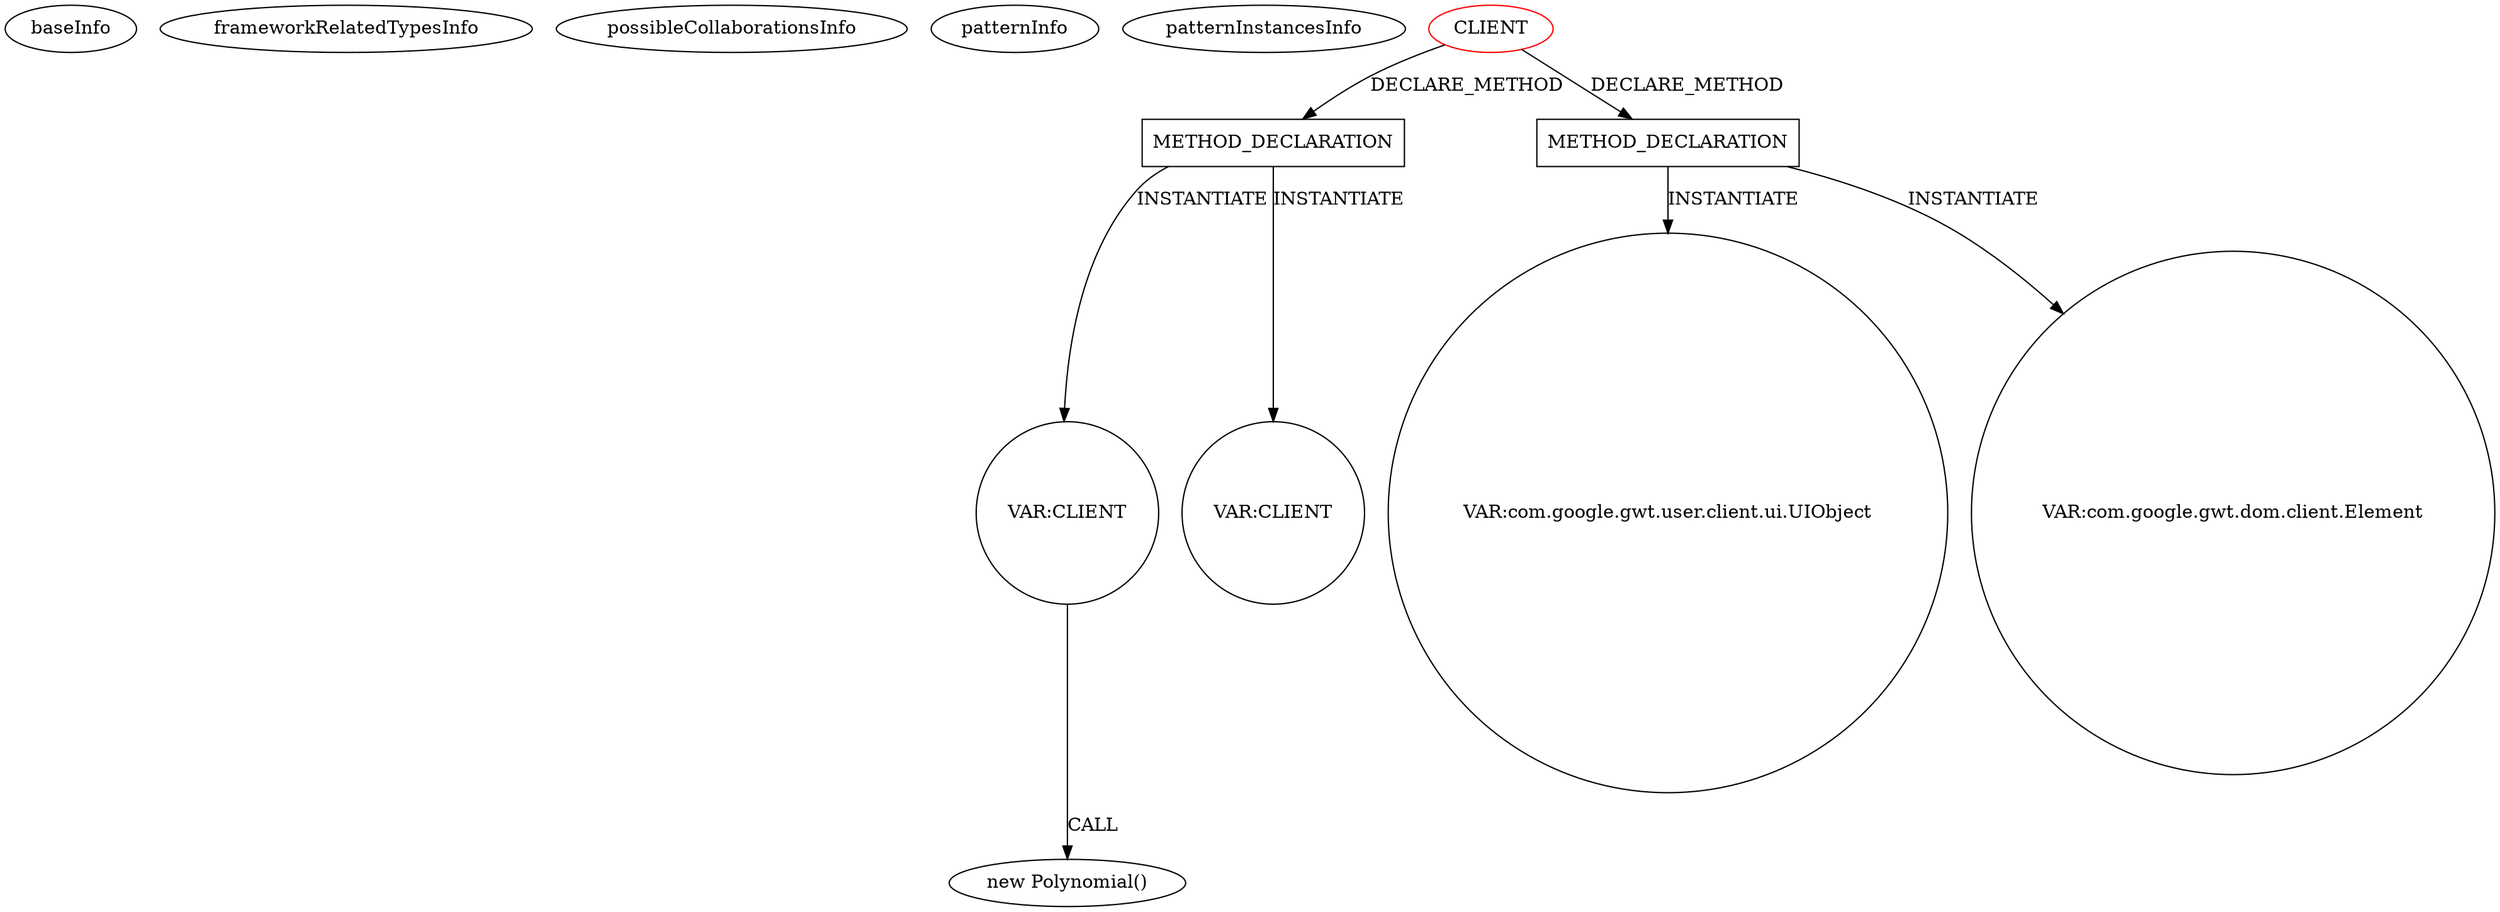 digraph {
baseInfo[graphId=922,category="pattern",isAnonymous=false,possibleRelation=false]
frameworkRelatedTypesInfo[]
possibleCollaborationsInfo[]
patternInfo[frequency=2.0,patternRootClient=0]
patternInstancesInfo[0="luxferrari-AlgebrApp~/luxferrari-AlgebrApp/AlgebrApp-master/AlgebrApp/src/org/luxferrari/algebrapp/client/AlgebrApp.java~AlgebrApp~3667",1="luxferrari-AlgebrApp~/luxferrari-AlgebrApp/AlgebrApp-master/AlgebrApp/src/org/luxferrari/algebrapp/client/SubPolynomial.java~SubPolynomial~3660"]
145[label="new Polynomial()",vertexType="CONSTRUCTOR_CALL",isFrameworkType=false]
146[label="VAR:CLIENT",vertexType="VARIABLE_EXPRESION",isFrameworkType=false,shape=circle]
137[label="METHOD_DECLARATION",vertexType="CLIENT_METHOD_DECLARATION",isFrameworkType=false,shape=box]
0[label="CLIENT",vertexType="ROOT_CLIENT_CLASS_DECLARATION",isFrameworkType=false,color=red]
7[label="METHOD_DECLARATION",vertexType="CLIENT_METHOD_DECLARATION",isFrameworkType=false,shape=box]
36[label="VAR:com.google.gwt.user.client.ui.UIObject",vertexType="VARIABLE_EXPRESION",isFrameworkType=false,shape=circle]
81[label="VAR:com.google.gwt.dom.client.Element",vertexType="VARIABLE_EXPRESION",isFrameworkType=false,shape=circle]
152[label="VAR:CLIENT",vertexType="VARIABLE_EXPRESION",isFrameworkType=false,shape=circle]
0->7[label="DECLARE_METHOD"]
7->81[label="INSTANTIATE"]
137->152[label="INSTANTIATE"]
0->137[label="DECLARE_METHOD"]
146->145[label="CALL"]
137->146[label="INSTANTIATE"]
7->36[label="INSTANTIATE"]
}
